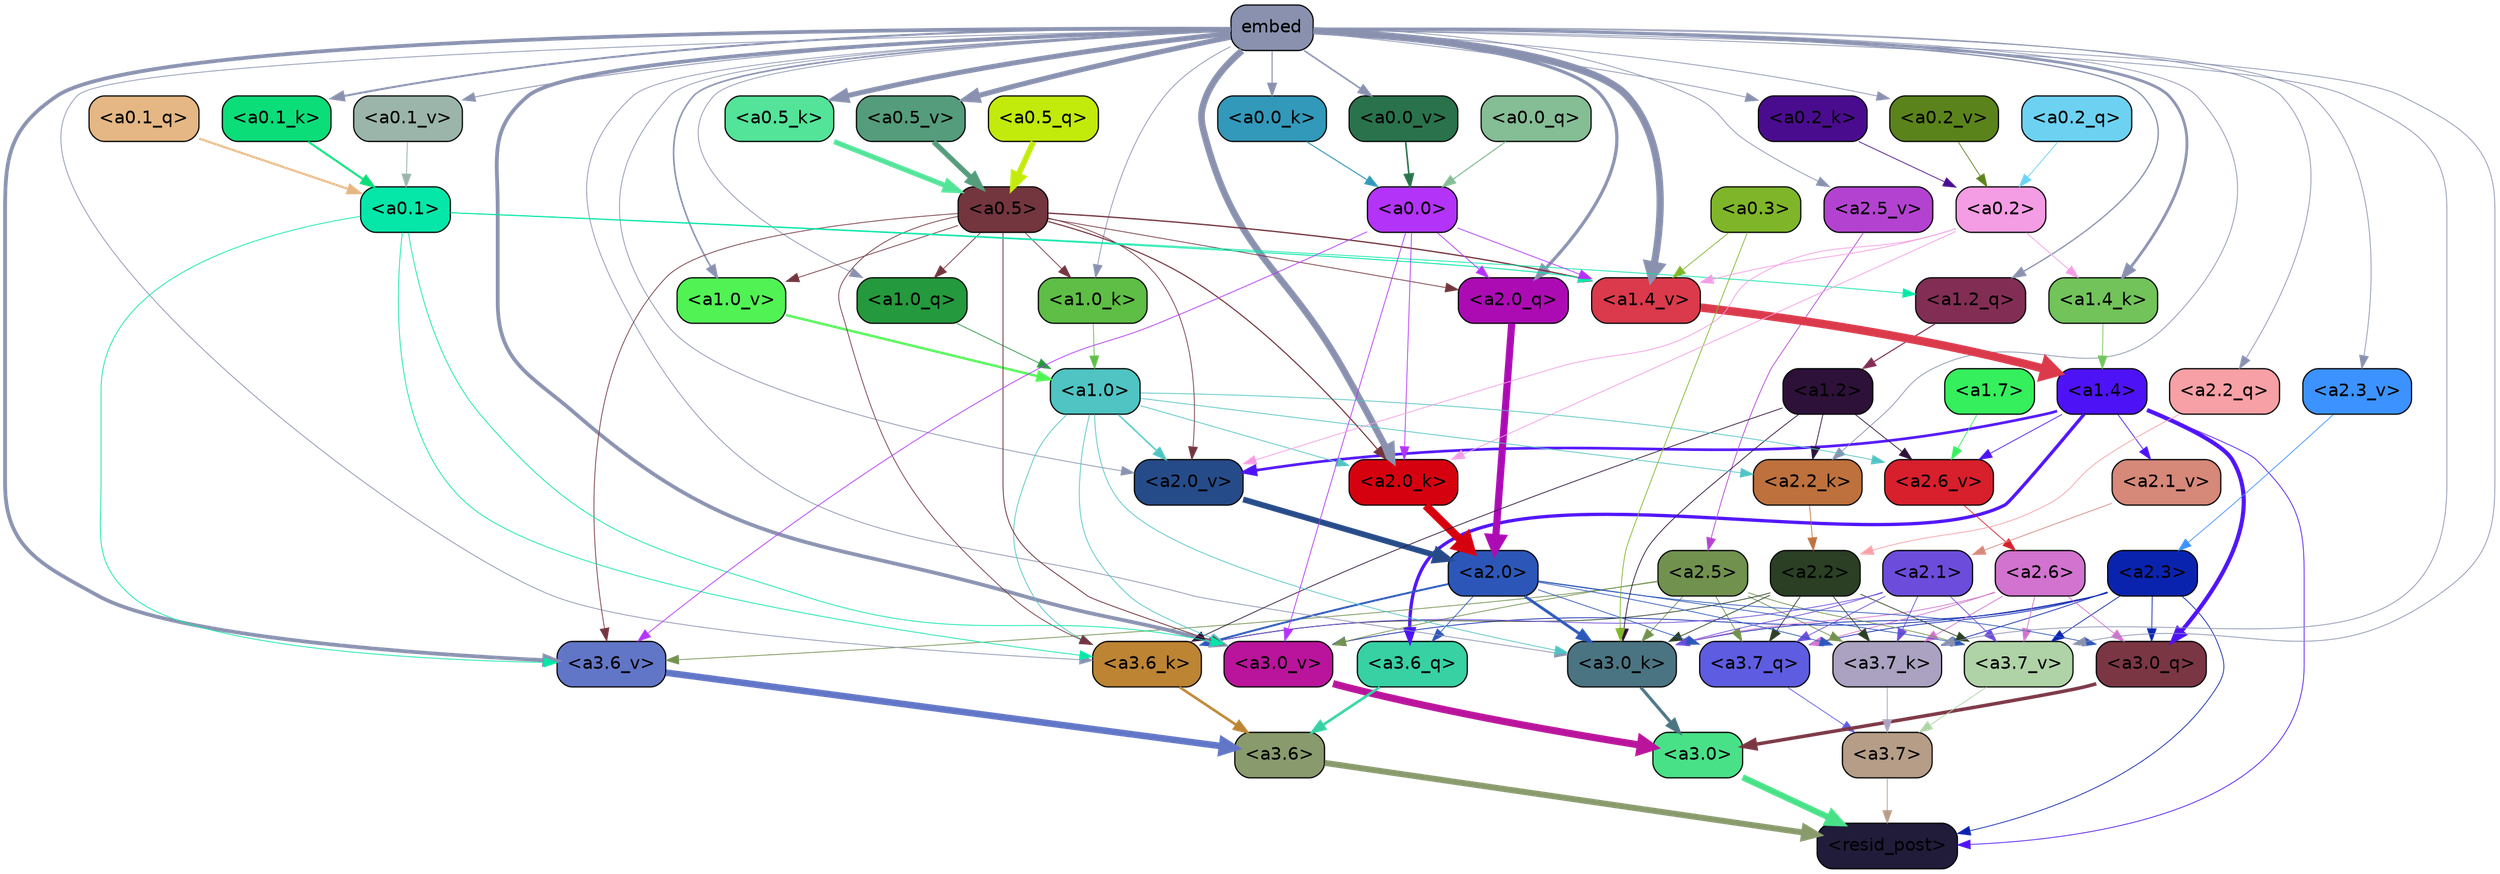 strict digraph "" {
	graph [bgcolor=transparent,
		layout=dot,
		overlap=false,
		splines=true
	];
	"<a3.7>"	[color=black,
		fillcolor="#b69d88",
		fontname=Helvetica,
		shape=box,
		style="filled, rounded"];
	"<resid_post>"	[color=black,
		fillcolor="#201c3a",
		fontname=Helvetica,
		shape=box,
		style="filled, rounded"];
	"<a3.7>" -> "<resid_post>"	[color="#b69d88",
		penwidth=0.6];
	"<a3.6>"	[color=black,
		fillcolor="#899a6c",
		fontname=Helvetica,
		shape=box,
		style="filled, rounded"];
	"<a3.6>" -> "<resid_post>"	[color="#899a6c",
		penwidth=4.753257989883423];
	"<a3.0>"	[color=black,
		fillcolor="#49e188",
		fontname=Helvetica,
		shape=box,
		style="filled, rounded"];
	"<a3.0>" -> "<resid_post>"	[color="#49e188",
		penwidth=4.90053927898407];
	"<a2.3>"	[color=black,
		fillcolor="#0a23af",
		fontname=Helvetica,
		shape=box,
		style="filled, rounded"];
	"<a2.3>" -> "<resid_post>"	[color="#0a23af",
		penwidth=0.6];
	"<a3.7_q>"	[color=black,
		fillcolor="#5e5ce0",
		fontname=Helvetica,
		shape=box,
		style="filled, rounded"];
	"<a2.3>" -> "<a3.7_q>"	[color="#0a23af",
		penwidth=0.6];
	"<a3.0_q>"	[color=black,
		fillcolor="#7b3644",
		fontname=Helvetica,
		shape=box,
		style="filled, rounded"];
	"<a2.3>" -> "<a3.0_q>"	[color="#0a23af",
		penwidth=0.6];
	"<a3.7_k>"	[color=black,
		fillcolor="#aaa2c0",
		fontname=Helvetica,
		shape=box,
		style="filled, rounded"];
	"<a2.3>" -> "<a3.7_k>"	[color="#0a23af",
		penwidth=0.6];
	"<a3.0_k>"	[color=black,
		fillcolor="#4b7482",
		fontname=Helvetica,
		shape=box,
		style="filled, rounded"];
	"<a2.3>" -> "<a3.0_k>"	[color="#0a23af",
		penwidth=0.6];
	"<a3.7_v>"	[color=black,
		fillcolor="#afd3a6",
		fontname=Helvetica,
		shape=box,
		style="filled, rounded"];
	"<a2.3>" -> "<a3.7_v>"	[color="#0a23af",
		penwidth=0.6];
	"<a3.0_v>"	[color=black,
		fillcolor="#b9149b",
		fontname=Helvetica,
		shape=box,
		style="filled, rounded"];
	"<a2.3>" -> "<a3.0_v>"	[color="#0a23af",
		penwidth=0.6];
	"<a1.4>"	[color=black,
		fillcolor="#4e12f6",
		fontname=Helvetica,
		shape=box,
		style="filled, rounded"];
	"<a1.4>" -> "<resid_post>"	[color="#4e12f6",
		penwidth=0.6];
	"<a3.6_q>"	[color=black,
		fillcolor="#37d1a4",
		fontname=Helvetica,
		shape=box,
		style="filled, rounded"];
	"<a1.4>" -> "<a3.6_q>"	[color="#4e12f6",
		penwidth=2.6043437719345093];
	"<a1.4>" -> "<a3.0_q>"	[color="#4e12f6",
		penwidth=3.2779015004634857];
	"<a2.6_v>"	[color=black,
		fillcolor="#d81f2c",
		fontname=Helvetica,
		shape=box,
		style="filled, rounded"];
	"<a1.4>" -> "<a2.6_v>"	[color="#4e12f6",
		penwidth=0.6];
	"<a2.1_v>"	[color=black,
		fillcolor="#d68879",
		fontname=Helvetica,
		shape=box,
		style="filled, rounded"];
	"<a1.4>" -> "<a2.1_v>"	[color="#4e12f6",
		penwidth=0.6];
	"<a2.0_v>"	[color=black,
		fillcolor="#264b89",
		fontname=Helvetica,
		shape=box,
		style="filled, rounded"];
	"<a1.4>" -> "<a2.0_v>"	[color="#4e12f6",
		penwidth=2.089712530374527];
	"<a3.7_q>" -> "<a3.7>"	[color="#5e5ce0",
		penwidth=0.6];
	"<a3.6_q>" -> "<a3.6>"	[color="#37d1a4",
		penwidth=2.091020345687866];
	"<a3.0_q>" -> "<a3.0>"	[color="#7b3644",
		penwidth=2.7421876192092896];
	"<a3.7_k>" -> "<a3.7>"	[color="#aaa2c0",
		penwidth=0.6];
	"<a3.6_k>"	[color=black,
		fillcolor="#bc8433",
		fontname=Helvetica,
		shape=box,
		style="filled, rounded"];
	"<a3.6_k>" -> "<a3.6>"	[color="#bc8433",
		penwidth=2.048597991466522];
	"<a3.0_k>" -> "<a3.0>"	[color="#4b7482",
		penwidth=2.476402521133423];
	"<a3.7_v>" -> "<a3.7>"	[color="#afd3a6",
		penwidth=0.6];
	"<a3.6_v>"	[color=black,
		fillcolor="#6276c7",
		fontname=Helvetica,
		shape=box,
		style="filled, rounded"];
	"<a3.6_v>" -> "<a3.6>"	[color="#6276c7",
		penwidth=5.2550448179244995];
	"<a3.0_v>" -> "<a3.0>"	[color="#b9149b",
		penwidth=5.652270674705505];
	"<a2.6>"	[color=black,
		fillcolor="#d273cf",
		fontname=Helvetica,
		shape=box,
		style="filled, rounded"];
	"<a2.6>" -> "<a3.7_q>"	[color="#d273cf",
		penwidth=0.6];
	"<a2.6>" -> "<a3.0_q>"	[color="#d273cf",
		penwidth=0.6];
	"<a2.6>" -> "<a3.7_k>"	[color="#d273cf",
		penwidth=0.6];
	"<a2.6>" -> "<a3.0_k>"	[color="#d273cf",
		penwidth=0.6];
	"<a2.6>" -> "<a3.7_v>"	[color="#d273cf",
		penwidth=0.6];
	"<a2.5>"	[color=black,
		fillcolor="#71914e",
		fontname=Helvetica,
		shape=box,
		style="filled, rounded"];
	"<a2.5>" -> "<a3.7_q>"	[color="#71914e",
		penwidth=0.6];
	"<a2.5>" -> "<a3.7_k>"	[color="#71914e",
		penwidth=0.6];
	"<a2.5>" -> "<a3.0_k>"	[color="#71914e",
		penwidth=0.6];
	"<a2.5>" -> "<a3.7_v>"	[color="#71914e",
		penwidth=0.6];
	"<a2.5>" -> "<a3.6_v>"	[color="#71914e",
		penwidth=0.6];
	"<a2.5>" -> "<a3.0_v>"	[color="#71914e",
		penwidth=0.6];
	"<a2.2>"	[color=black,
		fillcolor="#2a3f24",
		fontname=Helvetica,
		shape=box,
		style="filled, rounded"];
	"<a2.2>" -> "<a3.7_q>"	[color="#2a3f24",
		penwidth=0.6];
	"<a2.2>" -> "<a3.7_k>"	[color="#2a3f24",
		penwidth=0.6];
	"<a2.2>" -> "<a3.6_k>"	[color="#2a3f24",
		penwidth=0.6];
	"<a2.2>" -> "<a3.0_k>"	[color="#2a3f24",
		penwidth=0.6];
	"<a2.2>" -> "<a3.7_v>"	[color="#2a3f24",
		penwidth=0.6];
	"<a2.1>"	[color=black,
		fillcolor="#6c4cdb",
		fontname=Helvetica,
		shape=box,
		style="filled, rounded"];
	"<a2.1>" -> "<a3.7_q>"	[color="#6c4cdb",
		penwidth=0.6];
	"<a2.1>" -> "<a3.7_k>"	[color="#6c4cdb",
		penwidth=0.6];
	"<a2.1>" -> "<a3.6_k>"	[color="#6c4cdb",
		penwidth=0.6];
	"<a2.1>" -> "<a3.0_k>"	[color="#6c4cdb",
		penwidth=0.6];
	"<a2.1>" -> "<a3.7_v>"	[color="#6c4cdb",
		penwidth=0.6];
	"<a2.0>"	[color=black,
		fillcolor="#2c57b9",
		fontname=Helvetica,
		shape=box,
		style="filled, rounded"];
	"<a2.0>" -> "<a3.7_q>"	[color="#2c57b9",
		penwidth=0.6];
	"<a2.0>" -> "<a3.6_q>"	[color="#2c57b9",
		penwidth=0.6];
	"<a2.0>" -> "<a3.0_q>"	[color="#2c57b9",
		penwidth=0.6];
	"<a2.0>" -> "<a3.7_k>"	[color="#2c57b9",
		penwidth=0.6];
	"<a2.0>" -> "<a3.6_k>"	[color="#2c57b9",
		penwidth=1.5290023684501648];
	"<a2.0>" -> "<a3.0_k>"	[color="#2c57b9",
		penwidth=2.2551413774490356];
	"<a2.0>" -> "<a3.7_v>"	[color="#2c57b9",
		penwidth=0.6];
	embed	[color=black,
		fillcolor="#8991af",
		fontname=Helvetica,
		shape=box,
		style="filled, rounded"];
	embed -> "<a3.7_k>"	[color="#8991af",
		penwidth=0.6];
	embed -> "<a3.6_k>"	[color="#8991af",
		penwidth=0.6];
	embed -> "<a3.0_k>"	[color="#8991af",
		penwidth=0.6];
	embed -> "<a3.7_v>"	[color="#8991af",
		penwidth=0.6];
	embed -> "<a3.6_v>"	[color="#8991af",
		penwidth=2.9556376338005066];
	embed -> "<a3.0_v>"	[color="#8991af",
		penwidth=2.972973108291626];
	"<a2.2_q>"	[color=black,
		fillcolor="#f7a0a5",
		fontname=Helvetica,
		shape=box,
		style="filled, rounded"];
	embed -> "<a2.2_q>"	[color="#8991af",
		penwidth=0.6];
	"<a2.0_q>"	[color=black,
		fillcolor="#ac0bb4",
		fontname=Helvetica,
		shape=box,
		style="filled, rounded"];
	embed -> "<a2.0_q>"	[color="#8991af",
		penwidth=2.540744114667177];
	"<a2.2_k>"	[color=black,
		fillcolor="#be713c",
		fontname=Helvetica,
		shape=box,
		style="filled, rounded"];
	embed -> "<a2.2_k>"	[color="#8991af",
		penwidth=0.6];
	"<a2.0_k>"	[color=black,
		fillcolor="#d6010f",
		fontname=Helvetica,
		shape=box,
		style="filled, rounded"];
	embed -> "<a2.0_k>"	[color="#8991af",
		penwidth=5.233989953994751];
	"<a2.5_v>"	[color=black,
		fillcolor="#b342d1",
		fontname=Helvetica,
		shape=box,
		style="filled, rounded"];
	embed -> "<a2.5_v>"	[color="#8991af",
		penwidth=0.6];
	"<a2.3_v>"	[color=black,
		fillcolor="#3c92ff",
		fontname=Helvetica,
		shape=box,
		style="filled, rounded"];
	embed -> "<a2.3_v>"	[color="#8991af",
		penwidth=0.6];
	embed -> "<a2.0_v>"	[color="#8991af",
		penwidth=0.6];
	"<a1.2_q>"	[color=black,
		fillcolor="#822e54",
		fontname=Helvetica,
		shape=box,
		style="filled, rounded"];
	embed -> "<a1.2_q>"	[color="#8991af",
		penwidth=1.0232882499694824];
	"<a1.0_q>"	[color=black,
		fillcolor="#25993d",
		fontname=Helvetica,
		shape=box,
		style="filled, rounded"];
	embed -> "<a1.0_q>"	[color="#8991af",
		penwidth=0.6];
	"<a1.4_k>"	[color=black,
		fillcolor="#72c35a",
		fontname=Helvetica,
		shape=box,
		style="filled, rounded"];
	embed -> "<a1.4_k>"	[color="#8991af",
		penwidth=2.181154489517212];
	"<a1.0_k>"	[color=black,
		fillcolor="#5ebe45",
		fontname=Helvetica,
		shape=box,
		style="filled, rounded"];
	embed -> "<a1.0_k>"	[color="#8991af",
		penwidth=0.6];
	"<a1.4_v>"	[color=black,
		fillcolor="#da3a4b",
		fontname=Helvetica,
		shape=box,
		style="filled, rounded"];
	embed -> "<a1.4_v>"	[color="#8991af",
		penwidth=5.707561254501343];
	"<a1.0_v>"	[color=black,
		fillcolor="#51f254",
		fontname=Helvetica,
		shape=box,
		style="filled, rounded"];
	embed -> "<a1.0_v>"	[color="#8991af",
		penwidth=1.26310396194458];
	"<a0.5_k>"	[color=black,
		fillcolor="#53e399",
		fontname=Helvetica,
		shape=box,
		style="filled, rounded"];
	embed -> "<a0.5_k>"	[color="#8991af",
		penwidth=3.9719181060791016];
	"<a0.2_k>"	[color=black,
		fillcolor="#4a0c8e",
		fontname=Helvetica,
		shape=box,
		style="filled, rounded"];
	embed -> "<a0.2_k>"	[color="#8991af",
		penwidth=0.6];
	"<a0.1_k>"	[color=black,
		fillcolor="#0bdd78",
		fontname=Helvetica,
		shape=box,
		style="filled, rounded"];
	embed -> "<a0.1_k>"	[color="#8991af",
		penwidth=1.5668344497680664];
	"<a0.0_k>"	[color=black,
		fillcolor="#3299ba",
		fontname=Helvetica,
		shape=box,
		style="filled, rounded"];
	embed -> "<a0.0_k>"	[color="#8991af",
		penwidth=0.8102378845214844];
	"<a0.5_v>"	[color=black,
		fillcolor="#549c7b",
		fontname=Helvetica,
		shape=box,
		style="filled, rounded"];
	embed -> "<a0.5_v>"	[color="#8991af",
		penwidth=4.048895955085754];
	"<a0.2_v>"	[color=black,
		fillcolor="#5b831b",
		fontname=Helvetica,
		shape=box,
		style="filled, rounded"];
	embed -> "<a0.2_v>"	[color="#8991af",
		penwidth=0.6];
	"<a0.1_v>"	[color=black,
		fillcolor="#9bb5aa",
		fontname=Helvetica,
		shape=box,
		style="filled, rounded"];
	embed -> "<a0.1_v>"	[color="#8991af",
		penwidth=0.685732364654541];
	"<a0.0_v>"	[color=black,
		fillcolor="#29724c",
		fontname=Helvetica,
		shape=box,
		style="filled, rounded"];
	embed -> "<a0.0_v>"	[color="#8991af",
		penwidth=1.2662250995635986];
	"<a1.2>"	[color=black,
		fillcolor="#2d1138",
		fontname=Helvetica,
		shape=box,
		style="filled, rounded"];
	"<a1.2>" -> "<a3.6_k>"	[color="#2d1138",
		penwidth=0.6];
	"<a1.2>" -> "<a3.0_k>"	[color="#2d1138",
		penwidth=0.6];
	"<a1.2>" -> "<a2.2_k>"	[color="#2d1138",
		penwidth=0.6];
	"<a1.2>" -> "<a2.6_v>"	[color="#2d1138",
		penwidth=0.6];
	"<a1.0>"	[color=black,
		fillcolor="#4fc4c2",
		fontname=Helvetica,
		shape=box,
		style="filled, rounded"];
	"<a1.0>" -> "<a3.6_k>"	[color="#4fc4c2",
		penwidth=0.6];
	"<a1.0>" -> "<a3.0_k>"	[color="#4fc4c2",
		penwidth=0.6];
	"<a1.0>" -> "<a3.0_v>"	[color="#4fc4c2",
		penwidth=0.6];
	"<a1.0>" -> "<a2.2_k>"	[color="#4fc4c2",
		penwidth=0.6];
	"<a1.0>" -> "<a2.0_k>"	[color="#4fc4c2",
		penwidth=0.6];
	"<a1.0>" -> "<a2.6_v>"	[color="#4fc4c2",
		penwidth=0.6];
	"<a1.0>" -> "<a2.0_v>"	[color="#4fc4c2",
		penwidth=1.1915444135665894];
	"<a0.5>"	[color=black,
		fillcolor="#73353e",
		fontname=Helvetica,
		shape=box,
		style="filled, rounded"];
	"<a0.5>" -> "<a3.6_k>"	[color="#73353e",
		penwidth=0.6];
	"<a0.5>" -> "<a3.6_v>"	[color="#73353e",
		penwidth=0.6];
	"<a0.5>" -> "<a3.0_v>"	[color="#73353e",
		penwidth=0.6790935099124908];
	"<a0.5>" -> "<a2.0_q>"	[color="#73353e",
		penwidth=0.6];
	"<a0.5>" -> "<a2.0_k>"	[color="#73353e",
		penwidth=0.8868831396102905];
	"<a0.5>" -> "<a2.0_v>"	[color="#73353e",
		penwidth=0.6];
	"<a0.5>" -> "<a1.0_q>"	[color="#73353e",
		penwidth=0.6];
	"<a0.5>" -> "<a1.0_k>"	[color="#73353e",
		penwidth=0.6];
	"<a0.5>" -> "<a1.4_v>"	[color="#73353e",
		penwidth=1.0242966413497925];
	"<a0.5>" -> "<a1.0_v>"	[color="#73353e",
		penwidth=0.6];
	"<a0.1>"	[color=black,
		fillcolor="#04e7a8",
		fontname=Helvetica,
		shape=box,
		style="filled, rounded"];
	"<a0.1>" -> "<a3.6_k>"	[color="#04e7a8",
		penwidth=0.6];
	"<a0.1>" -> "<a3.6_v>"	[color="#04e7a8",
		penwidth=0.6];
	"<a0.1>" -> "<a3.0_v>"	[color="#04e7a8",
		penwidth=0.6];
	"<a0.1>" -> "<a1.2_q>"	[color="#04e7a8",
		penwidth=0.6];
	"<a0.1>" -> "<a1.4_v>"	[color="#04e7a8",
		penwidth=0.7291159629821777];
	"<a0.3>"	[color=black,
		fillcolor="#7fb629",
		fontname=Helvetica,
		shape=box,
		style="filled, rounded"];
	"<a0.3>" -> "<a3.0_k>"	[color="#7fb629",
		penwidth=0.6];
	"<a0.3>" -> "<a1.4_v>"	[color="#7fb629",
		penwidth=0.6];
	"<a0.0>"	[color=black,
		fillcolor="#b333f8",
		fontname=Helvetica,
		shape=box,
		style="filled, rounded"];
	"<a0.0>" -> "<a3.6_v>"	[color="#b333f8",
		penwidth=0.6];
	"<a0.0>" -> "<a3.0_v>"	[color="#b333f8",
		penwidth=0.6];
	"<a0.0>" -> "<a2.0_q>"	[color="#b333f8",
		penwidth=0.6];
	"<a0.0>" -> "<a2.0_k>"	[color="#b333f8",
		penwidth=0.6];
	"<a0.0>" -> "<a1.4_v>"	[color="#b333f8",
		penwidth=0.6];
	"<a2.2_q>" -> "<a2.2>"	[color="#f7a0a5",
		penwidth=0.6];
	"<a2.0_q>" -> "<a2.0>"	[color="#ac0bb4",
		penwidth=5.6763341426849365];
	"<a2.2_k>" -> "<a2.2>"	[color="#be713c",
		penwidth=0.6];
	"<a2.0_k>" -> "<a2.0>"	[color="#d6010f",
		penwidth=6.450865745544434];
	"<a2.6_v>" -> "<a2.6>"	[color="#d81f2c",
		penwidth=0.6];
	"<a2.5_v>" -> "<a2.5>"	[color="#b342d1",
		penwidth=0.6];
	"<a2.3_v>" -> "<a2.3>"	[color="#3c92ff",
		penwidth=0.6];
	"<a2.1_v>" -> "<a2.1>"	[color="#d68879",
		penwidth=0.6];
	"<a2.0_v>" -> "<a2.0>"	[color="#264b89",
		penwidth=4.569358706474304];
	"<a0.2>"	[color=black,
		fillcolor="#f49ce4",
		fontname=Helvetica,
		shape=box,
		style="filled, rounded"];
	"<a0.2>" -> "<a2.0_k>"	[color="#f49ce4",
		penwidth=0.6];
	"<a0.2>" -> "<a2.0_v>"	[color="#f49ce4",
		penwidth=0.6];
	"<a0.2>" -> "<a1.4_k>"	[color="#f49ce4",
		penwidth=0.6];
	"<a0.2>" -> "<a1.4_v>"	[color="#f49ce4",
		penwidth=0.6];
	"<a1.7>"	[color=black,
		fillcolor="#35ef5c",
		fontname=Helvetica,
		shape=box,
		style="filled, rounded"];
	"<a1.7>" -> "<a2.6_v>"	[color="#35ef5c",
		penwidth=0.6];
	"<a1.2_q>" -> "<a1.2>"	[color="#822e54",
		penwidth=0.8473789691925049];
	"<a1.0_q>" -> "<a1.0>"	[color="#25993d",
		penwidth=0.6];
	"<a1.4_k>" -> "<a1.4>"	[color="#72c35a",
		penwidth=0.6];
	"<a1.0_k>" -> "<a1.0>"	[color="#5ebe45",
		penwidth=0.6];
	"<a1.4_v>" -> "<a1.4>"	[color="#da3a4b",
		penwidth=6.609479665756226];
	"<a1.0_v>" -> "<a1.0>"	[color="#51f254",
		penwidth=1.862385869026184];
	"<a0.5_q>"	[color=black,
		fillcolor="#c2ea0b",
		fontname=Helvetica,
		shape=box,
		style="filled, rounded"];
	"<a0.5_q>" -> "<a0.5>"	[color="#c2ea0b",
		penwidth=4.525571644306183];
	"<a0.2_q>"	[color=black,
		fillcolor="#6dd2f2",
		fontname=Helvetica,
		shape=box,
		style="filled, rounded"];
	"<a0.2_q>" -> "<a0.2>"	[color="#6dd2f2",
		penwidth=0.650632381439209];
	"<a0.1_q>"	[color=black,
		fillcolor="#e5b784",
		fontname=Helvetica,
		shape=box,
		style="filled, rounded"];
	"<a0.1_q>" -> "<a0.1>"	[color="#e5b784",
		penwidth=1.6614570617675781];
	"<a0.0_q>"	[color=black,
		fillcolor="#85bd95",
		fontname=Helvetica,
		shape=box,
		style="filled, rounded"];
	"<a0.0_q>" -> "<a0.0>"	[color="#85bd95",
		penwidth=0.9274430274963379];
	"<a0.5_k>" -> "<a0.5>"	[color="#53e399",
		penwidth=3.994816780090332];
	"<a0.2_k>" -> "<a0.2>"	[color="#4a0c8e",
		penwidth=0.6];
	"<a0.1_k>" -> "<a0.1>"	[color="#0bdd78",
		penwidth=1.5859735012054443];
	"<a0.0_k>" -> "<a0.0>"	[color="#3299ba",
		penwidth=0.8134422302246094];
	"<a0.5_v>" -> "<a0.5>"	[color="#549c7b",
		penwidth=4.101986527442932];
	"<a0.2_v>" -> "<a0.2>"	[color="#5b831b",
		penwidth=0.6];
	"<a0.1_v>" -> "<a0.1>"	[color="#9bb5aa",
		penwidth=0.6931805610656738];
	"<a0.0_v>" -> "<a0.0>"	[color="#29724c",
		penwidth=1.2705905437469482];
}
